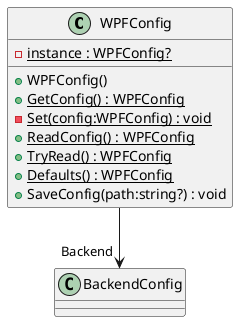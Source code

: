 @startuml
class WPFConfig {
    - {static} instance : WPFConfig?
    + WPFConfig()
    + {static} GetConfig() : WPFConfig
    - {static} Set(config:WPFConfig) : void
    + {static} ReadConfig() : WPFConfig
    + {static} TryRead() : WPFConfig
    + {static} Defaults() : WPFConfig
    + SaveConfig(path:string?) : void
}
WPFConfig --> "Backend" BackendConfig
@enduml
